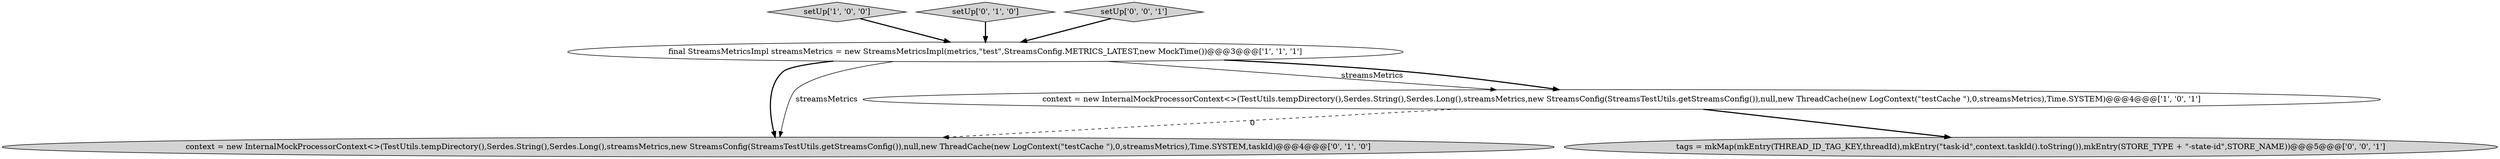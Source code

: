digraph {
1 [style = filled, label = "final StreamsMetricsImpl streamsMetrics = new StreamsMetricsImpl(metrics,\"test\",StreamsConfig.METRICS_LATEST,new MockTime())@@@3@@@['1', '1', '1']", fillcolor = white, shape = ellipse image = "AAA0AAABBB1BBB"];
2 [style = filled, label = "setUp['1', '0', '0']", fillcolor = lightgray, shape = diamond image = "AAA0AAABBB1BBB"];
5 [style = filled, label = "tags = mkMap(mkEntry(THREAD_ID_TAG_KEY,threadId),mkEntry(\"task-id\",context.taskId().toString()),mkEntry(STORE_TYPE + \"-state-id\",STORE_NAME))@@@5@@@['0', '0', '1']", fillcolor = lightgray, shape = ellipse image = "AAA0AAABBB3BBB"];
3 [style = filled, label = "context = new InternalMockProcessorContext<>(TestUtils.tempDirectory(),Serdes.String(),Serdes.Long(),streamsMetrics,new StreamsConfig(StreamsTestUtils.getStreamsConfig()),null,new ThreadCache(new LogContext(\"testCache \"),0,streamsMetrics),Time.SYSTEM,taskId)@@@4@@@['0', '1', '0']", fillcolor = lightgray, shape = ellipse image = "AAA1AAABBB2BBB"];
4 [style = filled, label = "setUp['0', '1', '0']", fillcolor = lightgray, shape = diamond image = "AAA0AAABBB2BBB"];
6 [style = filled, label = "setUp['0', '0', '1']", fillcolor = lightgray, shape = diamond image = "AAA0AAABBB3BBB"];
0 [style = filled, label = "context = new InternalMockProcessorContext<>(TestUtils.tempDirectory(),Serdes.String(),Serdes.Long(),streamsMetrics,new StreamsConfig(StreamsTestUtils.getStreamsConfig()),null,new ThreadCache(new LogContext(\"testCache \"),0,streamsMetrics),Time.SYSTEM)@@@4@@@['1', '0', '1']", fillcolor = white, shape = ellipse image = "AAA0AAABBB1BBB"];
1->3 [style = bold, label=""];
0->3 [style = dashed, label="0"];
0->5 [style = bold, label=""];
1->0 [style = solid, label="streamsMetrics"];
6->1 [style = bold, label=""];
2->1 [style = bold, label=""];
1->3 [style = solid, label="streamsMetrics"];
4->1 [style = bold, label=""];
1->0 [style = bold, label=""];
}
